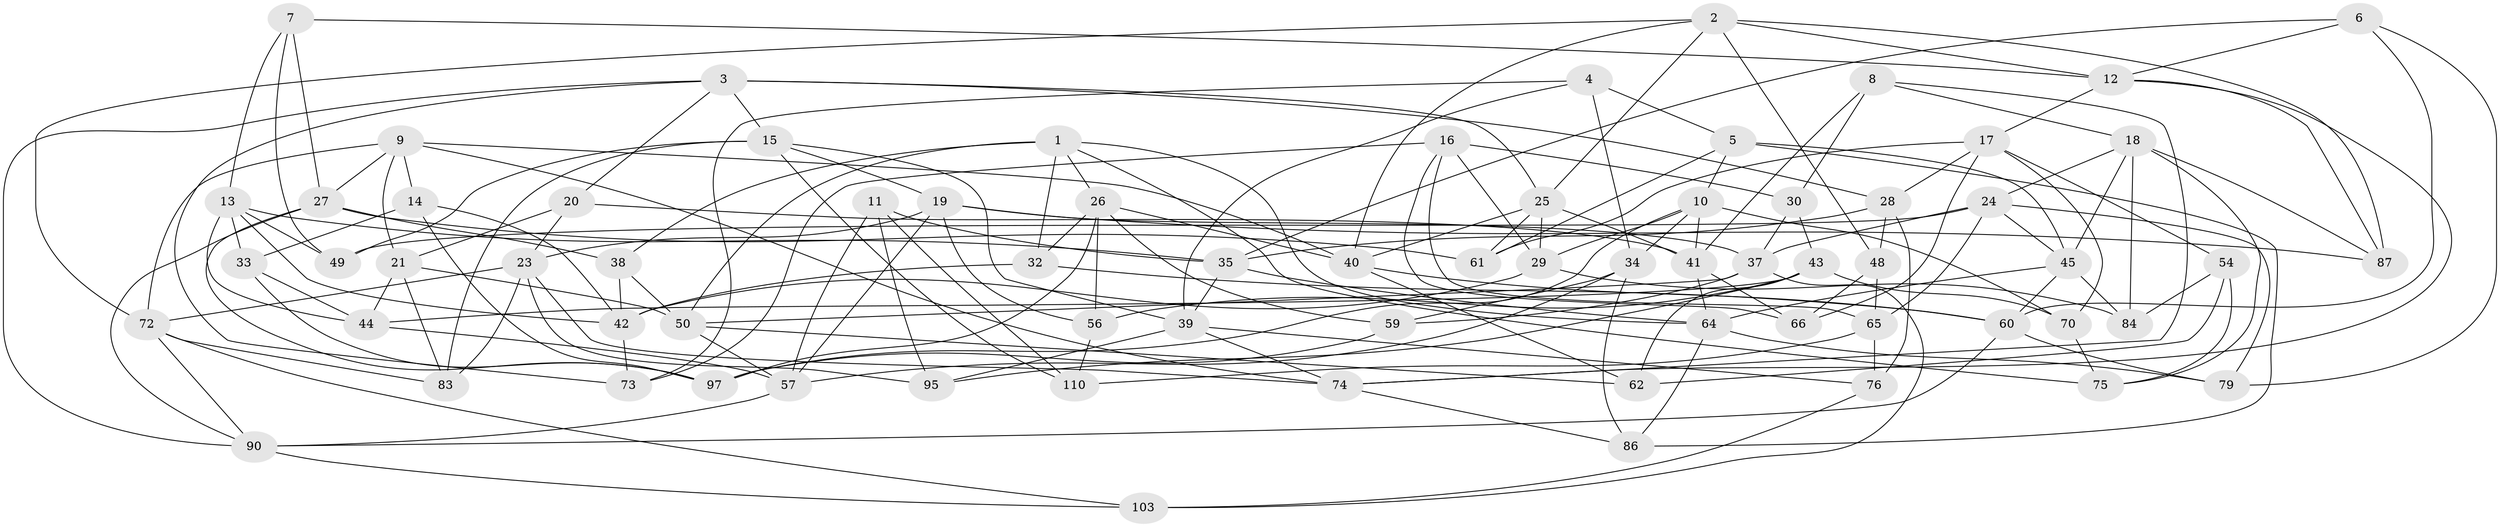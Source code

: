 // Generated by graph-tools (version 1.1) at 2025/24/03/03/25 07:24:23]
// undirected, 71 vertices, 178 edges
graph export_dot {
graph [start="1"]
  node [color=gray90,style=filled];
  1 [super="+52"];
  2 [super="+47"];
  3 [super="+104"];
  4 [super="+31"];
  5 [super="+101"];
  6;
  7;
  8;
  9 [super="+91"];
  10 [super="+68"];
  11;
  12 [super="+80"];
  13 [super="+63"];
  14;
  15 [super="+69"];
  16 [super="+53"];
  17 [super="+78"];
  18 [super="+89"];
  19 [super="+36"];
  20;
  21 [super="+22"];
  23 [super="+82"];
  24 [super="+108"];
  25 [super="+71"];
  26 [super="+51"];
  27 [super="+81"];
  28 [super="+77"];
  29 [super="+55"];
  30;
  32;
  33;
  34 [super="+105"];
  35 [super="+88"];
  37 [super="+109"];
  38;
  39 [super="+106"];
  40 [super="+107"];
  41 [super="+58"];
  42 [super="+94"];
  43 [super="+67"];
  44 [super="+98"];
  45 [super="+46"];
  48;
  49;
  50 [super="+112"];
  54;
  56;
  57 [super="+92"];
  59;
  60 [super="+99"];
  61;
  62;
  64 [super="+96"];
  65 [super="+85"];
  66;
  70;
  72 [super="+100"];
  73;
  74 [super="+113"];
  75;
  76 [super="+102"];
  79;
  83;
  84;
  86;
  87;
  90 [super="+93"];
  95;
  97 [super="+111"];
  103;
  110;
  1 -- 64;
  1 -- 32;
  1 -- 75;
  1 -- 38;
  1 -- 26;
  1 -- 50;
  2 -- 48;
  2 -- 12;
  2 -- 40;
  2 -- 72;
  2 -- 87;
  2 -- 25;
  3 -- 90;
  3 -- 73;
  3 -- 25;
  3 -- 20;
  3 -- 28;
  3 -- 15;
  4 -- 34 [weight=2];
  4 -- 39;
  4 -- 5 [weight=2];
  4 -- 73;
  5 -- 86;
  5 -- 10;
  5 -- 61;
  5 -- 45;
  6 -- 79;
  6 -- 35;
  6 -- 60;
  6 -- 12;
  7 -- 49;
  7 -- 13;
  7 -- 27;
  7 -- 12;
  8 -- 30;
  8 -- 74;
  8 -- 41;
  8 -- 18;
  9 -- 27;
  9 -- 72;
  9 -- 14;
  9 -- 74;
  9 -- 40;
  9 -- 21;
  10 -- 34;
  10 -- 41;
  10 -- 70;
  10 -- 29;
  10 -- 97;
  11 -- 110;
  11 -- 95;
  11 -- 57;
  11 -- 35;
  12 -- 87;
  12 -- 17;
  12 -- 74;
  13 -- 33;
  13 -- 44;
  13 -- 49;
  13 -- 42;
  13 -- 35;
  14 -- 33;
  14 -- 42;
  14 -- 97;
  15 -- 39;
  15 -- 83;
  15 -- 110;
  15 -- 19;
  15 -- 49;
  16 -- 30;
  16 -- 29 [weight=2];
  16 -- 73;
  16 -- 65;
  16 -- 66;
  17 -- 61;
  17 -- 66;
  17 -- 70;
  17 -- 28;
  17 -- 54;
  18 -- 24;
  18 -- 84;
  18 -- 75;
  18 -- 87;
  18 -- 45;
  19 -- 57;
  19 -- 56;
  19 -- 37;
  19 -- 87;
  19 -- 23;
  20 -- 41;
  20 -- 21;
  20 -- 23;
  21 -- 44 [weight=2];
  21 -- 83;
  21 -- 50;
  23 -- 83;
  23 -- 95;
  23 -- 74;
  23 -- 72;
  24 -- 49;
  24 -- 65;
  24 -- 37;
  24 -- 45;
  24 -- 79;
  25 -- 40;
  25 -- 41;
  25 -- 61;
  25 -- 29;
  26 -- 59;
  26 -- 32;
  26 -- 56;
  26 -- 97;
  26 -- 40;
  27 -- 38;
  27 -- 97;
  27 -- 61;
  27 -- 90;
  28 -- 48;
  28 -- 76 [weight=2];
  28 -- 35;
  29 -- 42;
  29 -- 84;
  30 -- 37;
  30 -- 43;
  32 -- 42;
  32 -- 60;
  33 -- 97;
  33 -- 44;
  34 -- 59;
  34 -- 86;
  34 -- 57;
  35 -- 39;
  35 -- 64;
  37 -- 59;
  37 -- 103;
  37 -- 50;
  38 -- 50;
  38 -- 42;
  39 -- 74;
  39 -- 76;
  39 -- 95;
  40 -- 60;
  40 -- 62;
  41 -- 66;
  41 -- 64;
  42 -- 73;
  43 -- 70;
  43 -- 62;
  43 -- 56;
  43 -- 95;
  43 -- 44;
  44 -- 57;
  45 -- 84;
  45 -- 60;
  45 -- 64;
  48 -- 66;
  48 -- 65;
  50 -- 62;
  50 -- 57;
  54 -- 75;
  54 -- 84;
  54 -- 62;
  56 -- 110;
  57 -- 90;
  59 -- 97;
  60 -- 90;
  60 -- 79;
  64 -- 79;
  64 -- 86;
  65 -- 110;
  65 -- 76 [weight=2];
  70 -- 75;
  72 -- 103;
  72 -- 83;
  72 -- 90;
  74 -- 86;
  76 -- 103;
  90 -- 103;
}
